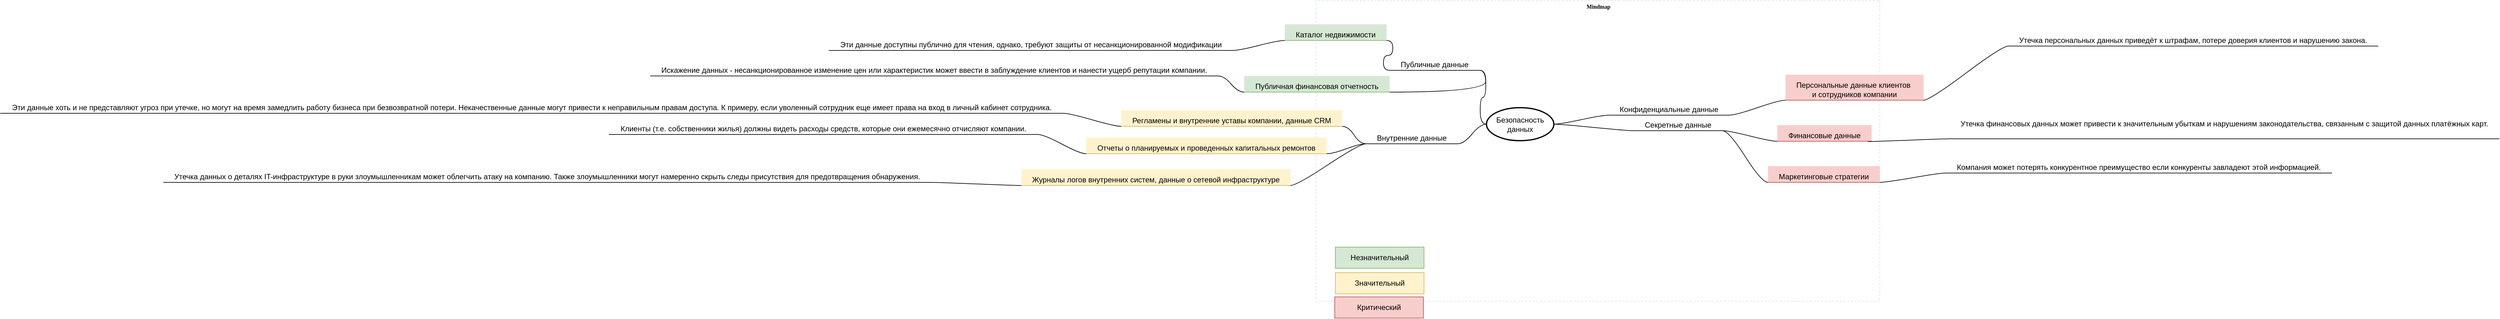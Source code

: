 <mxfile border="50" scale="3" compressed="false" locked="false" version="27.1.4">
  <diagram name="Blank" id="YmL12bMKpDGza6XwsDPr">
    <mxGraphModel dx="3545" dy="618" grid="0" gridSize="10" guides="1" tooltips="1" connect="1" arrows="1" fold="1" page="0" pageScale="1" pageWidth="827" pageHeight="1169" background="none" math="1" shadow="0">
      <root>
        <mxCell id="X5NqExCQtvZxIxQ7pmgY-0" />
        <mxCell id="1" parent="X5NqExCQtvZxIxQ7pmgY-0" />
        <mxCell id="Gr0Zq-AI6Quabplr0KPa-179" value="Mindmap" style="swimlane;html=1;startSize=20;horizontal=1;containerType=tree;labelBackgroundColor=none;strokeColor=#D4E1F5;strokeWidth=1;fillColor=none;fontFamily=Comic Sans MS;fontSize=9;swimlaneLine=0;dashed=1;collapsible=0;" parent="1" vertex="1">
          <mxGeometry x="55" y="96" width="903" height="483" as="geometry" />
        </mxCell>
        <mxCell id="Gr0Zq-AI6Quabplr0KPa-180" value="Безопасность данных" style="ellipse;whiteSpace=wrap;html=1;align=center;container=1;recursiveResize=0;treeFolding=1;strokeWidth=2;" parent="Gr0Zq-AI6Quabplr0KPa-179" vertex="1">
          <mxGeometry x="273" y="172" width="108" height="53" as="geometry" />
        </mxCell>
        <mxCell id="w0C_dkWrlUpcAMASjvVg-2" value="Конфиденциальные данные" style="whiteSpace=wrap;html=1;shape=partialRectangle;top=0;left=0;bottom=1;right=0;points=[[0,1],[1,1]];fillColor=none;align=center;verticalAlign=bottom;routingCenterY=0.5;snapToPoint=1;recursiveResize=0;autosize=1;treeFolding=1;treeMoving=1;newEdgeStyle={&quot;edgeStyle&quot;:&quot;entityRelationEdgeStyle&quot;,&quot;startArrow&quot;:&quot;none&quot;,&quot;endArrow&quot;:&quot;none&quot;,&quot;segment&quot;:10,&quot;curved&quot;:1,&quot;sourcePerimeterSpacing&quot;:0,&quot;targetPerimeterSpacing&quot;:0};" vertex="1" parent="Gr0Zq-AI6Quabplr0KPa-179">
          <mxGeometry x="469" y="158" width="193" height="26" as="geometry" />
        </mxCell>
        <mxCell id="w0C_dkWrlUpcAMASjvVg-3" value="" style="edgeStyle=entityRelationEdgeStyle;startArrow=none;endArrow=none;segment=10;curved=1;sourcePerimeterSpacing=0;targetPerimeterSpacing=0;rounded=0;exitX=1;exitY=0.5;exitDx=0;exitDy=0;" edge="1" target="w0C_dkWrlUpcAMASjvVg-2" parent="Gr0Zq-AI6Quabplr0KPa-179" source="Gr0Zq-AI6Quabplr0KPa-180">
          <mxGeometry relative="1" as="geometry">
            <mxPoint x="485" y="204" as="sourcePoint" />
          </mxGeometry>
        </mxCell>
        <mxCell id="w0C_dkWrlUpcAMASjvVg-4" value="&lt;div&gt;Персональные данные клиентов&amp;nbsp;&lt;/div&gt;&lt;div&gt;и сотрудников компании&lt;/div&gt;" style="whiteSpace=wrap;html=1;shape=partialRectangle;top=0;left=0;bottom=1;right=0;points=[[0,1],[1,1]];fillColor=#f8cecc;align=center;verticalAlign=bottom;routingCenterY=0.5;snapToPoint=1;recursiveResize=0;autosize=1;treeFolding=1;treeMoving=1;newEdgeStyle={&quot;edgeStyle&quot;:&quot;entityRelationEdgeStyle&quot;,&quot;startArrow&quot;:&quot;none&quot;,&quot;endArrow&quot;:&quot;none&quot;,&quot;segment&quot;:10,&quot;curved&quot;:1,&quot;sourcePerimeterSpacing&quot;:0,&quot;targetPerimeterSpacing&quot;:0};strokeColor=#b85450;" vertex="1" parent="Gr0Zq-AI6Quabplr0KPa-179">
          <mxGeometry x="752" y="119" width="221" height="41" as="geometry" />
        </mxCell>
        <mxCell id="w0C_dkWrlUpcAMASjvVg-5" value="" style="edgeStyle=entityRelationEdgeStyle;startArrow=none;endArrow=none;segment=10;curved=1;sourcePerimeterSpacing=0;targetPerimeterSpacing=0;rounded=0;exitX=1;exitY=1;exitDx=0;exitDy=0;" edge="1" target="w0C_dkWrlUpcAMASjvVg-4" parent="Gr0Zq-AI6Quabplr0KPa-179" source="w0C_dkWrlUpcAMASjvVg-2">
          <mxGeometry relative="1" as="geometry">
            <mxPoint x="688" y="188" as="sourcePoint" />
          </mxGeometry>
        </mxCell>
        <mxCell id="w0C_dkWrlUpcAMASjvVg-8" value="Секретные данные" style="whiteSpace=wrap;html=1;shape=partialRectangle;top=0;left=0;bottom=1;right=0;points=[[0,1],[1,1]];fillColor=none;align=center;verticalAlign=bottom;routingCenterY=0.5;snapToPoint=1;recursiveResize=0;autosize=1;treeFolding=1;treeMoving=1;newEdgeStyle={&quot;edgeStyle&quot;:&quot;entityRelationEdgeStyle&quot;,&quot;startArrow&quot;:&quot;none&quot;,&quot;endArrow&quot;:&quot;none&quot;,&quot;segment&quot;:10,&quot;curved&quot;:1,&quot;sourcePerimeterSpacing&quot;:0,&quot;targetPerimeterSpacing&quot;:0};" vertex="1" parent="Gr0Zq-AI6Quabplr0KPa-179">
          <mxGeometry x="509" y="183" width="142" height="26" as="geometry" />
        </mxCell>
        <mxCell id="w0C_dkWrlUpcAMASjvVg-9" value="" style="edgeStyle=entityRelationEdgeStyle;startArrow=none;endArrow=none;segment=10;curved=1;sourcePerimeterSpacing=0;targetPerimeterSpacing=0;rounded=0;exitX=1;exitY=0.5;exitDx=0;exitDy=0;" edge="1" target="w0C_dkWrlUpcAMASjvVg-8" parent="Gr0Zq-AI6Quabplr0KPa-179" source="Gr0Zq-AI6Quabplr0KPa-180">
          <mxGeometry relative="1" as="geometry">
            <mxPoint x="499" y="229" as="sourcePoint" />
          </mxGeometry>
        </mxCell>
        <mxCell id="w0C_dkWrlUpcAMASjvVg-12" value="Маркетинговые стратегии" style="whiteSpace=wrap;html=1;shape=partialRectangle;top=0;left=0;bottom=1;right=0;points=[[0,1],[1,1]];fillColor=#f8cecc;align=center;verticalAlign=bottom;routingCenterY=0.5;snapToPoint=1;recursiveResize=0;autosize=1;treeFolding=1;treeMoving=1;newEdgeStyle={&quot;edgeStyle&quot;:&quot;entityRelationEdgeStyle&quot;,&quot;startArrow&quot;:&quot;none&quot;,&quot;endArrow&quot;:&quot;none&quot;,&quot;segment&quot;:10,&quot;curved&quot;:1,&quot;sourcePerimeterSpacing&quot;:0,&quot;targetPerimeterSpacing&quot;:0};strokeColor=#b85450;" vertex="1" parent="Gr0Zq-AI6Quabplr0KPa-179">
          <mxGeometry x="724" y="266" width="179" height="26" as="geometry" />
        </mxCell>
        <mxCell id="w0C_dkWrlUpcAMASjvVg-13" value="" style="edgeStyle=entityRelationEdgeStyle;startArrow=none;endArrow=none;segment=10;curved=1;sourcePerimeterSpacing=0;targetPerimeterSpacing=0;rounded=0;exitX=1;exitY=1;exitDx=0;exitDy=0;" edge="1" target="w0C_dkWrlUpcAMASjvVg-12" parent="Gr0Zq-AI6Quabplr0KPa-179" source="w0C_dkWrlUpcAMASjvVg-8">
          <mxGeometry relative="1" as="geometry">
            <mxPoint x="733" y="312" as="sourcePoint" />
          </mxGeometry>
        </mxCell>
        <mxCell id="w0C_dkWrlUpcAMASjvVg-16" value="Финансовые данные" style="whiteSpace=wrap;html=1;shape=partialRectangle;top=0;left=0;bottom=1;right=0;points=[[0,1],[1,1]];fillColor=#f8cecc;align=center;verticalAlign=bottom;routingCenterY=0.5;snapToPoint=1;recursiveResize=0;autosize=1;treeFolding=1;treeMoving=1;newEdgeStyle={&quot;edgeStyle&quot;:&quot;entityRelationEdgeStyle&quot;,&quot;startArrow&quot;:&quot;none&quot;,&quot;endArrow&quot;:&quot;none&quot;,&quot;segment&quot;:10,&quot;curved&quot;:1,&quot;sourcePerimeterSpacing&quot;:0,&quot;targetPerimeterSpacing&quot;:0};strokeColor=#b85450;" vertex="1" parent="Gr0Zq-AI6Quabplr0KPa-179">
          <mxGeometry x="739" y="200" width="151" height="26" as="geometry" />
        </mxCell>
        <mxCell id="w0C_dkWrlUpcAMASjvVg-17" value="" style="edgeStyle=entityRelationEdgeStyle;startArrow=none;endArrow=none;segment=10;curved=1;sourcePerimeterSpacing=0;targetPerimeterSpacing=0;rounded=0;exitX=1;exitY=1;exitDx=0;exitDy=0;" edge="1" target="w0C_dkWrlUpcAMASjvVg-16" parent="Gr0Zq-AI6Quabplr0KPa-179" source="w0C_dkWrlUpcAMASjvVg-8">
          <mxGeometry relative="1" as="geometry">
            <mxPoint x="734" y="246" as="sourcePoint" />
          </mxGeometry>
        </mxCell>
        <mxCell id="w0C_dkWrlUpcAMASjvVg-18" value="&lt;div&gt;Публичные данные&lt;/div&gt;" style="whiteSpace=wrap;html=1;shape=partialRectangle;top=0;left=0;bottom=1;right=0;points=[[0,1],[1,1]];fillColor=none;align=center;verticalAlign=bottom;routingCenterY=0.5;snapToPoint=1;recursiveResize=0;autosize=1;treeFolding=1;treeMoving=1;newEdgeStyle={&quot;edgeStyle&quot;:&quot;entityRelationEdgeStyle&quot;,&quot;startArrow&quot;:&quot;none&quot;,&quot;endArrow&quot;:&quot;none&quot;,&quot;segment&quot;:10,&quot;curved&quot;:1,&quot;sourcePerimeterSpacing&quot;:0,&quot;targetPerimeterSpacing&quot;:0};" vertex="1" parent="Gr0Zq-AI6Quabplr0KPa-179">
          <mxGeometry x="118" y="86" width="144" height="26" as="geometry" />
        </mxCell>
        <mxCell id="w0C_dkWrlUpcAMASjvVg-19" value="" style="edgeStyle=entityRelationEdgeStyle;startArrow=none;endArrow=none;segment=10;curved=1;sourcePerimeterSpacing=0;targetPerimeterSpacing=0;rounded=0;exitX=0;exitY=0.5;exitDx=0;exitDy=0;" edge="1" target="w0C_dkWrlUpcAMASjvVg-18" parent="Gr0Zq-AI6Quabplr0KPa-179" source="Gr0Zq-AI6Quabplr0KPa-180">
          <mxGeometry relative="1" as="geometry">
            <mxPoint x="68" y="145" as="sourcePoint" />
          </mxGeometry>
        </mxCell>
        <mxCell id="w0C_dkWrlUpcAMASjvVg-20" value="Внутренние данные" style="whiteSpace=wrap;html=1;shape=partialRectangle;top=0;left=0;bottom=1;right=0;points=[[0,1],[1,1]];fillColor=none;align=center;verticalAlign=bottom;routingCenterY=0.5;snapToPoint=1;recursiveResize=0;autosize=1;treeFolding=1;treeMoving=1;newEdgeStyle={&quot;edgeStyle&quot;:&quot;entityRelationEdgeStyle&quot;,&quot;startArrow&quot;:&quot;none&quot;,&quot;endArrow&quot;:&quot;none&quot;,&quot;segment&quot;:10,&quot;curved&quot;:1,&quot;sourcePerimeterSpacing&quot;:0,&quot;targetPerimeterSpacing&quot;:0};" vertex="1" parent="Gr0Zq-AI6Quabplr0KPa-179">
          <mxGeometry x="80" y="204" width="147" height="26" as="geometry" />
        </mxCell>
        <mxCell id="w0C_dkWrlUpcAMASjvVg-21" value="" style="edgeStyle=entityRelationEdgeStyle;startArrow=none;endArrow=none;segment=10;curved=1;sourcePerimeterSpacing=0;targetPerimeterSpacing=0;rounded=0;exitX=0;exitY=0.5;exitDx=0;exitDy=0;" edge="1" target="w0C_dkWrlUpcAMASjvVg-20" parent="Gr0Zq-AI6Quabplr0KPa-179" source="Gr0Zq-AI6Quabplr0KPa-180">
          <mxGeometry relative="1" as="geometry">
            <mxPoint x="95" y="212" as="sourcePoint" />
          </mxGeometry>
        </mxCell>
        <mxCell id="w0C_dkWrlUpcAMASjvVg-66" value="Незначительный" style="rounded=0;whiteSpace=wrap;html=1;fillColor=#d5e8d4;strokeColor=#82b366;" vertex="1" parent="Gr0Zq-AI6Quabplr0KPa-179">
          <mxGeometry x="31" y="396" width="142" height="34" as="geometry" />
        </mxCell>
        <mxCell id="w0C_dkWrlUpcAMASjvVg-67" value="Значительный" style="rounded=0;whiteSpace=wrap;html=1;fillColor=#fff2cc;strokeColor=#d6b656;" vertex="1" parent="Gr0Zq-AI6Quabplr0KPa-179">
          <mxGeometry x="31" y="437" width="142" height="34" as="geometry" />
        </mxCell>
        <mxCell id="w0C_dkWrlUpcAMASjvVg-24" value="Каталог недвижимости" style="whiteSpace=wrap;html=1;shape=partialRectangle;top=0;left=0;bottom=1;right=0;points=[[0,1],[1,1]];fillColor=#d5e8d4;align=center;verticalAlign=bottom;routingCenterY=0.5;snapToPoint=1;recursiveResize=0;autosize=1;treeFolding=1;treeMoving=1;newEdgeStyle={&quot;edgeStyle&quot;:&quot;entityRelationEdgeStyle&quot;,&quot;startArrow&quot;:&quot;none&quot;,&quot;endArrow&quot;:&quot;none&quot;,&quot;segment&quot;:10,&quot;curved&quot;:1,&quot;sourcePerimeterSpacing&quot;:0,&quot;targetPerimeterSpacing&quot;:0};strokeColor=#82b366;" vertex="1" parent="1">
          <mxGeometry x="5" y="134" width="163" height="26" as="geometry" />
        </mxCell>
        <mxCell id="w0C_dkWrlUpcAMASjvVg-25" value="" style="edgeStyle=entityRelationEdgeStyle;startArrow=none;endArrow=none;segment=10;curved=1;sourcePerimeterSpacing=0;targetPerimeterSpacing=0;rounded=0;exitX=0;exitY=1;exitDx=0;exitDy=0;" edge="1" target="w0C_dkWrlUpcAMASjvVg-24" parent="1" source="w0C_dkWrlUpcAMASjvVg-18">
          <mxGeometry relative="1" as="geometry">
            <mxPoint x="6" y="180" as="sourcePoint" />
          </mxGeometry>
        </mxCell>
        <mxCell id="w0C_dkWrlUpcAMASjvVg-28" value="Публичная финансовая отчетность" style="whiteSpace=wrap;html=1;shape=partialRectangle;top=0;left=0;bottom=1;right=0;points=[[0,1],[1,1]];fillColor=#d5e8d4;align=center;verticalAlign=bottom;routingCenterY=0.5;snapToPoint=1;recursiveResize=0;autosize=1;treeFolding=1;treeMoving=1;newEdgeStyle={&quot;edgeStyle&quot;:&quot;entityRelationEdgeStyle&quot;,&quot;startArrow&quot;:&quot;none&quot;,&quot;endArrow&quot;:&quot;none&quot;,&quot;segment&quot;:10,&quot;curved&quot;:1,&quot;sourcePerimeterSpacing&quot;:0,&quot;targetPerimeterSpacing&quot;:0};strokeColor=#82b366;" vertex="1" parent="1">
          <mxGeometry x="-60" y="217" width="233" height="26" as="geometry" />
        </mxCell>
        <mxCell id="w0C_dkWrlUpcAMASjvVg-29" value="" style="edgeStyle=entityRelationEdgeStyle;startArrow=none;endArrow=none;segment=10;curved=1;sourcePerimeterSpacing=0;targetPerimeterSpacing=0;rounded=0;" edge="1" target="w0C_dkWrlUpcAMASjvVg-28" parent="1" source="w0C_dkWrlUpcAMASjvVg-18">
          <mxGeometry relative="1" as="geometry">
            <mxPoint x="-24" y="263" as="sourcePoint" />
          </mxGeometry>
        </mxCell>
        <mxCell id="w0C_dkWrlUpcAMASjvVg-30" value="Регламены и внутренние уставы компании, данные CRM" style="whiteSpace=wrap;html=1;shape=partialRectangle;top=0;left=0;bottom=1;right=0;points=[[0,1],[1,1]];fillColor=#fff2cc;align=center;verticalAlign=bottom;routingCenterY=0.5;snapToPoint=1;recursiveResize=0;autosize=1;treeFolding=1;treeMoving=1;newEdgeStyle={&quot;edgeStyle&quot;:&quot;entityRelationEdgeStyle&quot;,&quot;startArrow&quot;:&quot;none&quot;,&quot;endArrow&quot;:&quot;none&quot;,&quot;segment&quot;:10,&quot;curved&quot;:1,&quot;sourcePerimeterSpacing&quot;:0,&quot;targetPerimeterSpacing&quot;:0};strokeColor=#d6b656;" vertex="1" parent="1">
          <mxGeometry x="-257" y="272" width="354" height="26" as="geometry" />
        </mxCell>
        <mxCell id="w0C_dkWrlUpcAMASjvVg-31" value="" style="edgeStyle=entityRelationEdgeStyle;startArrow=none;endArrow=none;segment=10;curved=1;sourcePerimeterSpacing=0;targetPerimeterSpacing=0;rounded=0;exitX=0;exitY=1;exitDx=0;exitDy=0;" edge="1" target="w0C_dkWrlUpcAMASjvVg-30" parent="1" source="w0C_dkWrlUpcAMASjvVg-20">
          <mxGeometry relative="1" as="geometry">
            <mxPoint x="-42" y="316" as="sourcePoint" />
          </mxGeometry>
        </mxCell>
        <mxCell id="w0C_dkWrlUpcAMASjvVg-32" value="Отчеты о планируемых и проведенных капитальных ремонтов" style="whiteSpace=wrap;html=1;shape=partialRectangle;top=0;left=0;bottom=1;right=0;points=[[0,1],[1,1]];fillColor=#fff2cc;align=center;verticalAlign=bottom;routingCenterY=0.5;snapToPoint=1;recursiveResize=0;autosize=1;treeFolding=1;treeMoving=1;newEdgeStyle={&quot;edgeStyle&quot;:&quot;entityRelationEdgeStyle&quot;,&quot;startArrow&quot;:&quot;none&quot;,&quot;endArrow&quot;:&quot;none&quot;,&quot;segment&quot;:10,&quot;curved&quot;:1,&quot;sourcePerimeterSpacing&quot;:0,&quot;targetPerimeterSpacing&quot;:0};strokeColor=#d6b656;" vertex="1" parent="1">
          <mxGeometry x="-313" y="316" width="385" height="26" as="geometry" />
        </mxCell>
        <mxCell id="w0C_dkWrlUpcAMASjvVg-33" value="" style="edgeStyle=entityRelationEdgeStyle;startArrow=none;endArrow=none;segment=10;curved=1;sourcePerimeterSpacing=0;targetPerimeterSpacing=0;rounded=0;" edge="1" target="w0C_dkWrlUpcAMASjvVg-32" parent="1" source="w0C_dkWrlUpcAMASjvVg-20">
          <mxGeometry relative="1" as="geometry">
            <mxPoint x="-77" y="357" as="sourcePoint" />
          </mxGeometry>
        </mxCell>
        <mxCell id="w0C_dkWrlUpcAMASjvVg-34" value="Журналы логов внутренних систем, данные о сетевой инфраструктуре" style="whiteSpace=wrap;html=1;shape=partialRectangle;top=0;left=0;bottom=1;right=0;points=[[0,1],[1,1]];fillColor=#fff2cc;align=center;verticalAlign=bottom;routingCenterY=0.5;snapToPoint=1;recursiveResize=0;autosize=1;treeFolding=1;treeMoving=1;newEdgeStyle={&quot;edgeStyle&quot;:&quot;entityRelationEdgeStyle&quot;,&quot;startArrow&quot;:&quot;none&quot;,&quot;endArrow&quot;:&quot;none&quot;,&quot;segment&quot;:10,&quot;curved&quot;:1,&quot;sourcePerimeterSpacing&quot;:0,&quot;targetPerimeterSpacing&quot;:0};strokeColor=#d6b656;" vertex="1" parent="1">
          <mxGeometry x="-417" y="367" width="431" height="26" as="geometry" />
        </mxCell>
        <mxCell id="w0C_dkWrlUpcAMASjvVg-35" value="" style="edgeStyle=entityRelationEdgeStyle;startArrow=none;endArrow=none;segment=10;curved=1;sourcePerimeterSpacing=0;targetPerimeterSpacing=0;rounded=0;" edge="1" target="w0C_dkWrlUpcAMASjvVg-34" parent="1" source="w0C_dkWrlUpcAMASjvVg-20">
          <mxGeometry relative="1" as="geometry">
            <mxPoint x="-119" y="408" as="sourcePoint" />
          </mxGeometry>
        </mxCell>
        <mxCell id="w0C_dkWrlUpcAMASjvVg-40" value="Эти данные доступны публично для чтения, однако, требуют защиты от несанкционированной модификации" style="whiteSpace=wrap;html=1;shape=partialRectangle;top=0;left=0;bottom=1;right=0;points=[[0,1],[1,1]];fillColor=none;align=center;verticalAlign=bottom;routingCenterY=0.5;snapToPoint=1;recursiveResize=0;autosize=1;treeFolding=1;treeMoving=1;newEdgeStyle={&quot;edgeStyle&quot;:&quot;entityRelationEdgeStyle&quot;,&quot;startArrow&quot;:&quot;none&quot;,&quot;endArrow&quot;:&quot;none&quot;,&quot;segment&quot;:10,&quot;curved&quot;:1,&quot;sourcePerimeterSpacing&quot;:0,&quot;targetPerimeterSpacing&quot;:0};" vertex="1" parent="1">
          <mxGeometry x="-725" y="150" width="647" height="26" as="geometry" />
        </mxCell>
        <mxCell id="w0C_dkWrlUpcAMASjvVg-41" value="" style="edgeStyle=entityRelationEdgeStyle;startArrow=none;endArrow=none;segment=10;curved=1;sourcePerimeterSpacing=0;targetPerimeterSpacing=0;rounded=0;exitX=0;exitY=1;exitDx=0;exitDy=0;" edge="1" target="w0C_dkWrlUpcAMASjvVg-40" parent="1" source="w0C_dkWrlUpcAMASjvVg-24">
          <mxGeometry relative="1" as="geometry">
            <mxPoint x="-120" y="116" as="sourcePoint" />
          </mxGeometry>
        </mxCell>
        <mxCell id="w0C_dkWrlUpcAMASjvVg-46" value="Искажение данных - несанкционированное изменение цен или характеристик может ввести в заблуждение клиентов и нанести ущерб репутации компании." style="whiteSpace=wrap;html=1;shape=partialRectangle;top=0;left=0;bottom=1;right=0;points=[[0,1],[1,1]];fillColor=none;align=center;verticalAlign=bottom;routingCenterY=0.5;snapToPoint=1;recursiveResize=0;autosize=1;treeFolding=1;treeMoving=1;newEdgeStyle={&quot;edgeStyle&quot;:&quot;entityRelationEdgeStyle&quot;,&quot;startArrow&quot;:&quot;none&quot;,&quot;endArrow&quot;:&quot;none&quot;,&quot;segment&quot;:10,&quot;curved&quot;:1,&quot;sourcePerimeterSpacing&quot;:0,&quot;targetPerimeterSpacing&quot;:0};" vertex="1" parent="1">
          <mxGeometry x="-1011" y="191" width="909" height="26" as="geometry" />
        </mxCell>
        <mxCell id="w0C_dkWrlUpcAMASjvVg-47" value="" style="edgeStyle=entityRelationEdgeStyle;startArrow=none;endArrow=none;segment=10;curved=1;sourcePerimeterSpacing=0;targetPerimeterSpacing=0;rounded=0;exitX=0;exitY=1;exitDx=0;exitDy=0;" edge="1" target="w0C_dkWrlUpcAMASjvVg-46" parent="1" source="w0C_dkWrlUpcAMASjvVg-28">
          <mxGeometry relative="1" as="geometry">
            <mxPoint x="-487" y="231" as="sourcePoint" />
          </mxGeometry>
        </mxCell>
        <mxCell id="w0C_dkWrlUpcAMASjvVg-48" value="Эти данные хоть и не представляют угроз при утечке, но могут на время замедлить работу бизнеса при безвозвратной потери. Некачественные данные могут привести к неправильным правам доступа. К примеру, если уволенный сотрудник еще имеет права на вход в личный кабинет сотрудника." style="whiteSpace=wrap;html=1;shape=partialRectangle;top=0;left=0;bottom=1;right=0;points=[[0,1],[1,1]];fillColor=none;align=center;verticalAlign=bottom;routingCenterY=0.5;snapToPoint=1;recursiveResize=0;autosize=1;treeFolding=1;treeMoving=1;newEdgeStyle={&quot;edgeStyle&quot;:&quot;entityRelationEdgeStyle&quot;,&quot;startArrow&quot;:&quot;none&quot;,&quot;endArrow&quot;:&quot;none&quot;,&quot;segment&quot;:10,&quot;curved&quot;:1,&quot;sourcePerimeterSpacing&quot;:0,&quot;targetPerimeterSpacing&quot;:0};" vertex="1" parent="1">
          <mxGeometry x="-2052" y="251" width="1702" height="26" as="geometry" />
        </mxCell>
        <mxCell id="w0C_dkWrlUpcAMASjvVg-49" value="" style="edgeStyle=entityRelationEdgeStyle;startArrow=none;endArrow=none;segment=10;curved=1;sourcePerimeterSpacing=0;targetPerimeterSpacing=0;rounded=0;" edge="1" target="w0C_dkWrlUpcAMASjvVg-48" parent="1" source="w0C_dkWrlUpcAMASjvVg-30">
          <mxGeometry relative="1" as="geometry">
            <mxPoint x="-748" y="283" as="sourcePoint" />
          </mxGeometry>
        </mxCell>
        <mxCell id="w0C_dkWrlUpcAMASjvVg-50" value="Клиенты (т.е. собственники жилья) должны видеть расходы средств, которые они ежемесячно отчисляют компании." style="whiteSpace=wrap;html=1;shape=partialRectangle;top=0;left=0;bottom=1;right=0;points=[[0,1],[1,1]];fillColor=none;align=center;verticalAlign=bottom;routingCenterY=0.5;snapToPoint=1;recursiveResize=0;autosize=1;treeFolding=1;treeMoving=1;newEdgeStyle={&quot;edgeStyle&quot;:&quot;entityRelationEdgeStyle&quot;,&quot;startArrow&quot;:&quot;none&quot;,&quot;endArrow&quot;:&quot;none&quot;,&quot;segment&quot;:10,&quot;curved&quot;:1,&quot;sourcePerimeterSpacing&quot;:0,&quot;targetPerimeterSpacing&quot;:0};" vertex="1" parent="1">
          <mxGeometry x="-1077" y="285" width="686" height="26" as="geometry" />
        </mxCell>
        <mxCell id="w0C_dkWrlUpcAMASjvVg-51" value="" style="edgeStyle=entityRelationEdgeStyle;startArrow=none;endArrow=none;segment=10;curved=1;sourcePerimeterSpacing=0;targetPerimeterSpacing=0;rounded=0;" edge="1" target="w0C_dkWrlUpcAMASjvVg-50" parent="1" source="w0C_dkWrlUpcAMASjvVg-32">
          <mxGeometry relative="1" as="geometry">
            <mxPoint x="-815" y="331" as="sourcePoint" />
          </mxGeometry>
        </mxCell>
        <mxCell id="w0C_dkWrlUpcAMASjvVg-52" value="Утечка данных о деталях IT-инфраструктуре в руки злоумышленникам может облегчить атаку на компанию. Также злоумышленники могут намеренно скрыть следы присутствия для предотвращения обнаружения." style="whiteSpace=wrap;html=1;shape=partialRectangle;top=0;left=0;bottom=1;right=0;points=[[0,1],[1,1]];fillColor=none;align=center;verticalAlign=bottom;routingCenterY=0.5;snapToPoint=1;recursiveResize=0;autosize=1;treeFolding=1;treeMoving=1;newEdgeStyle={&quot;edgeStyle&quot;:&quot;entityRelationEdgeStyle&quot;,&quot;startArrow&quot;:&quot;none&quot;,&quot;endArrow&quot;:&quot;none&quot;,&quot;segment&quot;:10,&quot;curved&quot;:1,&quot;sourcePerimeterSpacing&quot;:0,&quot;targetPerimeterSpacing&quot;:0};" vertex="1" parent="1">
          <mxGeometry x="-1791" y="362" width="1229" height="26" as="geometry" />
        </mxCell>
        <mxCell id="w0C_dkWrlUpcAMASjvVg-53" value="" style="edgeStyle=entityRelationEdgeStyle;startArrow=none;endArrow=none;segment=10;curved=1;sourcePerimeterSpacing=0;targetPerimeterSpacing=0;rounded=0;" edge="1" target="w0C_dkWrlUpcAMASjvVg-52" parent="1" source="w0C_dkWrlUpcAMASjvVg-34">
          <mxGeometry relative="1" as="geometry">
            <mxPoint x="-855" y="389" as="sourcePoint" />
          </mxGeometry>
        </mxCell>
        <mxCell id="w0C_dkWrlUpcAMASjvVg-54" value="Утечка персональных данных приведёт к штрафам, потере доверия клиентов и нарушению закона." style="whiteSpace=wrap;html=1;shape=partialRectangle;top=0;left=0;bottom=1;right=0;points=[[0,1],[1,1]];fillColor=none;align=center;verticalAlign=bottom;routingCenterY=0.5;snapToPoint=1;recursiveResize=0;autosize=1;treeFolding=1;treeMoving=1;newEdgeStyle={&quot;edgeStyle&quot;:&quot;entityRelationEdgeStyle&quot;,&quot;startArrow&quot;:&quot;none&quot;,&quot;endArrow&quot;:&quot;none&quot;,&quot;segment&quot;:10,&quot;curved&quot;:1,&quot;sourcePerimeterSpacing&quot;:0,&quot;targetPerimeterSpacing&quot;:0};" vertex="1" parent="1">
          <mxGeometry x="1164" y="143" width="592" height="26" as="geometry" />
        </mxCell>
        <mxCell id="w0C_dkWrlUpcAMASjvVg-55" value="" style="edgeStyle=entityRelationEdgeStyle;startArrow=none;endArrow=none;segment=10;curved=1;sourcePerimeterSpacing=0;targetPerimeterSpacing=0;rounded=0;" edge="1" target="w0C_dkWrlUpcAMASjvVg-54" parent="1" source="w0C_dkWrlUpcAMASjvVg-4">
          <mxGeometry relative="1" as="geometry">
            <mxPoint x="1130" y="174" as="sourcePoint" />
          </mxGeometry>
        </mxCell>
        <mxCell id="w0C_dkWrlUpcAMASjvVg-56" value="Утечка финансовых данных может привести к значительным убыткам и нарушениям законодательства, связанным с защитой данных платёжных карт.&lt;div&gt;&lt;br&gt;&lt;/div&gt;" style="whiteSpace=wrap;html=1;shape=partialRectangle;top=0;left=0;bottom=1;right=0;points=[[0,1],[1,1]];fillColor=none;align=center;verticalAlign=bottom;routingCenterY=0.5;snapToPoint=1;recursiveResize=0;autosize=1;treeFolding=1;treeMoving=1;newEdgeStyle={&quot;edgeStyle&quot;:&quot;entityRelationEdgeStyle&quot;,&quot;startArrow&quot;:&quot;none&quot;,&quot;endArrow&quot;:&quot;none&quot;,&quot;segment&quot;:10,&quot;curved&quot;:1,&quot;sourcePerimeterSpacing&quot;:0,&quot;targetPerimeterSpacing&quot;:0};" vertex="1" parent="1">
          <mxGeometry x="1070" y="277" width="880" height="41" as="geometry" />
        </mxCell>
        <mxCell id="w0C_dkWrlUpcAMASjvVg-57" value="" style="edgeStyle=entityRelationEdgeStyle;startArrow=none;endArrow=none;segment=10;curved=1;sourcePerimeterSpacing=0;targetPerimeterSpacing=0;rounded=0;exitX=0.958;exitY=1.016;exitDx=0;exitDy=0;exitPerimeter=0;" edge="1" target="w0C_dkWrlUpcAMASjvVg-56" parent="1" source="w0C_dkWrlUpcAMASjvVg-16">
          <mxGeometry relative="1" as="geometry">
            <mxPoint x="1006" y="325" as="sourcePoint" />
          </mxGeometry>
        </mxCell>
        <mxCell id="w0C_dkWrlUpcAMASjvVg-58" value="Компания может потерять конкурентное преимущество если конкуренты завладеют этой информацией." style="whiteSpace=wrap;html=1;shape=partialRectangle;top=0;left=0;bottom=1;right=0;points=[[0,1],[1,1]];fillColor=none;align=center;verticalAlign=bottom;routingCenterY=0.5;snapToPoint=1;recursiveResize=0;autosize=1;treeFolding=1;treeMoving=1;newEdgeStyle={&quot;edgeStyle&quot;:&quot;entityRelationEdgeStyle&quot;,&quot;startArrow&quot;:&quot;none&quot;,&quot;endArrow&quot;:&quot;none&quot;,&quot;segment&quot;:10,&quot;curved&quot;:1,&quot;sourcePerimeterSpacing&quot;:0,&quot;targetPerimeterSpacing&quot;:0};" vertex="1" parent="1">
          <mxGeometry x="1064" y="347" width="618" height="26" as="geometry" />
        </mxCell>
        <mxCell id="w0C_dkWrlUpcAMASjvVg-59" value="" style="edgeStyle=entityRelationEdgeStyle;startArrow=none;endArrow=none;segment=10;curved=1;sourcePerimeterSpacing=0;targetPerimeterSpacing=0;rounded=0;" edge="1" target="w0C_dkWrlUpcAMASjvVg-58" parent="1" source="w0C_dkWrlUpcAMASjvVg-12">
          <mxGeometry relative="1" as="geometry">
            <mxPoint x="1016" y="410" as="sourcePoint" />
            <Array as="points">
              <mxPoint x="932" y="386" />
              <mxPoint x="945" y="384" />
            </Array>
          </mxGeometry>
        </mxCell>
        <mxCell id="w0C_dkWrlUpcAMASjvVg-68" value="Критический" style="rounded=0;whiteSpace=wrap;html=1;fillColor=#f8cecc;strokeColor=#b85450;" vertex="1" parent="1">
          <mxGeometry x="85" y="572" width="142" height="34" as="geometry" />
        </mxCell>
      </root>
    </mxGraphModel>
  </diagram>
</mxfile>
